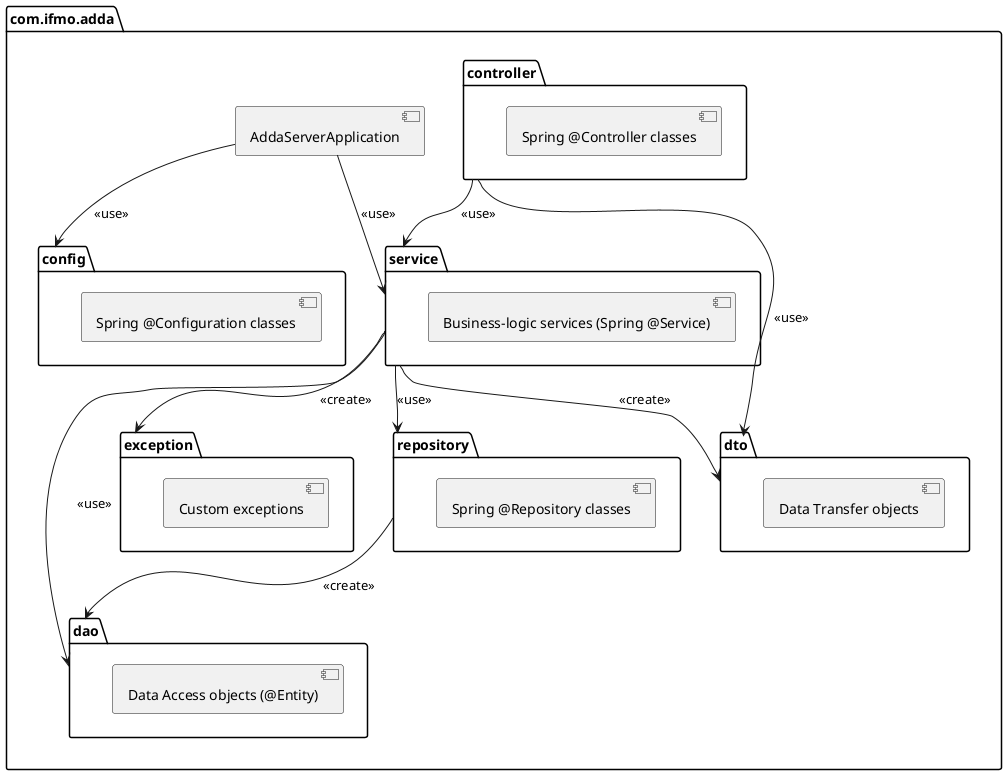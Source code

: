 @startuml

package "com.ifmo.adda" {
  package "config" {
    [Spring @Configuration classes]
  }
  package "controller" {
    [Spring @Controller classes]
  }
  package "dto" {
    [Data Transfer objects]
  }
  package "dao" {
    [Data Access objects (@Entity)]
  }
  package "exception" {
    [Custom exceptions]
  }
  package "repository" {
    [Spring @Repository classes]
  }
  package "service" {
    [Business-logic services (Spring @Service)]
  }
  [AddaServerApplication]

  controller --> service : <<use>>
  service --> repository : <<use>>
  service --> exception : <<create>>
  service --> dto : <<create>>
  service --> dao : <<use>>
  controller --> dto : <<use>>
  repository --> dao : <<create>>
  AddaServerApplication --> config : <<use>>
  AddaServerApplication --> service : <<use>>

}

@enduml